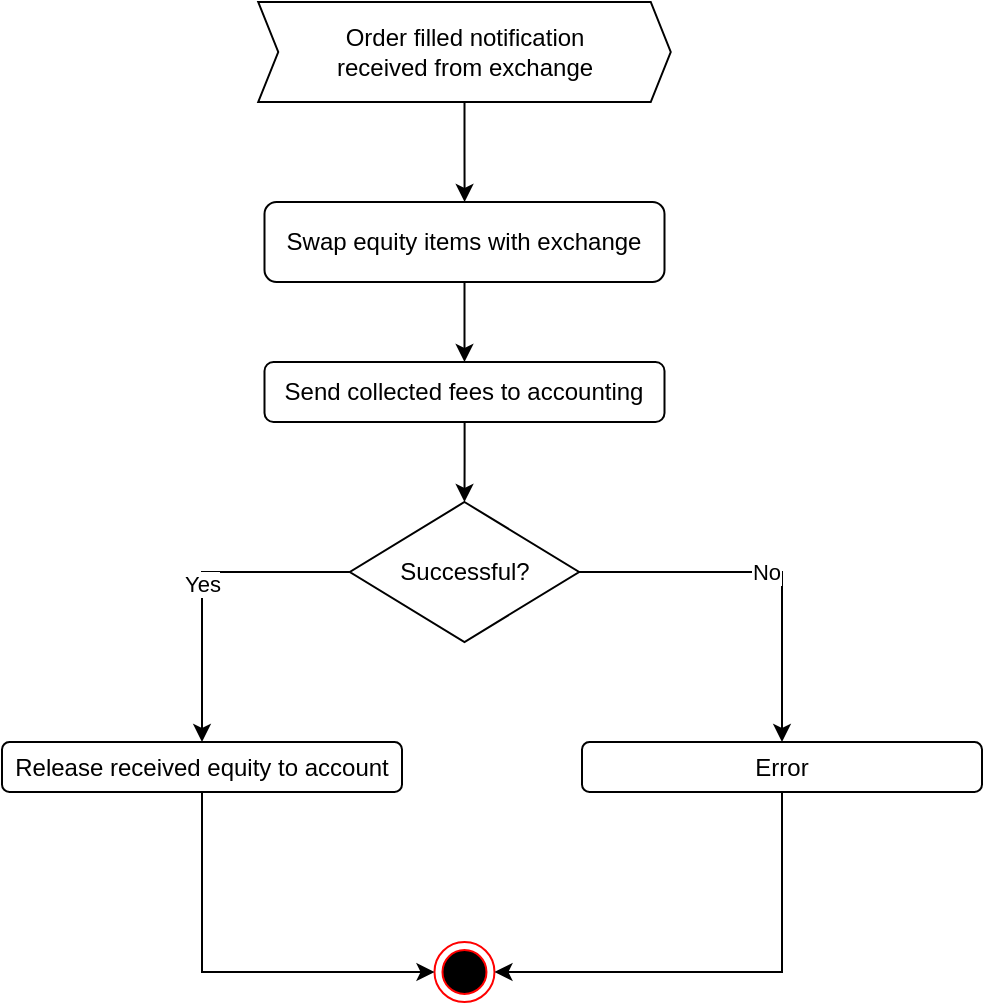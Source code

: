 <mxfile version="13.10.0" type="github">
  <diagram id="h0yh4uh9Ou2qqzZrw4VW" name="Page-1">
    <mxGraphModel dx="1038" dy="491" grid="1" gridSize="10" guides="1" tooltips="1" connect="1" arrows="1" fold="1" page="1" pageScale="1" pageWidth="850" pageHeight="1100" math="0" shadow="0">
      <root>
        <mxCell id="0" />
        <mxCell id="1" parent="0" />
        <mxCell id="OsMlclKe9sGLii8gvVtk-3" value="Yes" style="edgeStyle=orthogonalEdgeStyle;rounded=0;orthogonalLoop=1;jettySize=auto;html=1;entryX=0.5;entryY=0;entryDx=0;entryDy=0;" parent="1" edge="1">
          <mxGeometry relative="1" as="geometry">
            <mxPoint x="665" y="450" as="targetPoint" />
          </mxGeometry>
        </mxCell>
        <mxCell id="U1gIK-Ml1kVYt0ZC6_mx-13" style="edgeStyle=orthogonalEdgeStyle;rounded=0;orthogonalLoop=1;jettySize=auto;html=1;entryX=0.5;entryY=0;entryDx=0;entryDy=0;exitX=0.5;exitY=1;exitDx=0;exitDy=0;" parent="1" edge="1">
          <mxGeometry relative="1" as="geometry">
            <Array as="points" />
            <mxPoint x="220" y="420" as="sourcePoint" />
          </mxGeometry>
        </mxCell>
        <mxCell id="CvozXVyJyX2lD8ZnYhm1-27" value="" style="ellipse;html=1;shape=endState;fillColor=#000000;strokeColor=#ff0000;" parent="1" vertex="1">
          <mxGeometry x="406.24" y="500" width="30" height="30" as="geometry" />
        </mxCell>
        <mxCell id="VSlNwRkXBHqi9DPdbiYh-8" value="Yes" style="edgeStyle=orthogonalEdgeStyle;rounded=0;orthogonalLoop=1;jettySize=auto;html=1;exitX=0;exitY=0.5;exitDx=0;exitDy=0;" parent="1" source="CvozXVyJyX2lD8ZnYhm1-31" target="NJLehydsSoXbE_FqP2UY-3" edge="1">
          <mxGeometry relative="1" as="geometry" />
        </mxCell>
        <mxCell id="VSlNwRkXBHqi9DPdbiYh-9" value="No" style="edgeStyle=orthogonalEdgeStyle;rounded=0;orthogonalLoop=1;jettySize=auto;html=1;entryX=0.5;entryY=0;entryDx=0;entryDy=0;" parent="1" source="CvozXVyJyX2lD8ZnYhm1-31" target="CvozXVyJyX2lD8ZnYhm1-34" edge="1">
          <mxGeometry relative="1" as="geometry" />
        </mxCell>
        <mxCell id="CvozXVyJyX2lD8ZnYhm1-31" value="Successful?" style="rhombus;whiteSpace=wrap;html=1;" parent="1" vertex="1">
          <mxGeometry x="363.93" y="280" width="114.63" height="70" as="geometry" />
        </mxCell>
        <mxCell id="HsVSo0U-j4XlrCOuTjKA-2" style="edgeStyle=orthogonalEdgeStyle;rounded=0;orthogonalLoop=1;jettySize=auto;html=1;entryX=1;entryY=0.5;entryDx=0;entryDy=0;exitX=0.5;exitY=1;exitDx=0;exitDy=0;" parent="1" source="CvozXVyJyX2lD8ZnYhm1-34" target="CvozXVyJyX2lD8ZnYhm1-27" edge="1">
          <mxGeometry relative="1" as="geometry">
            <mxPoint x="521.24" y="532.5" as="targetPoint" />
          </mxGeometry>
        </mxCell>
        <mxCell id="CvozXVyJyX2lD8ZnYhm1-34" value="Error" style="rounded=1;whiteSpace=wrap;html=1;fillColor=#FFFFFF;" parent="1" vertex="1">
          <mxGeometry x="480" y="400" width="200" height="25" as="geometry" />
        </mxCell>
        <mxCell id="VSlNwRkXBHqi9DPdbiYh-3" style="edgeStyle=orthogonalEdgeStyle;rounded=0;orthogonalLoop=1;jettySize=auto;html=1;entryX=0.5;entryY=0;entryDx=0;entryDy=0;" parent="1" source="VSlNwRkXBHqi9DPdbiYh-4" target="CvozXVyJyX2lD8ZnYhm1-31" edge="1">
          <mxGeometry relative="1" as="geometry">
            <mxPoint x="421.25" y="280" as="targetPoint" />
          </mxGeometry>
        </mxCell>
        <mxCell id="VSlNwRkXBHqi9DPdbiYh-1" value="Swap equity items with exchange" style="rounded=1;whiteSpace=wrap;html=1;fillColor=#FFFFFF;" parent="1" vertex="1">
          <mxGeometry x="321.25" y="130" width="200" height="40" as="geometry" />
        </mxCell>
        <mxCell id="VSlNwRkXBHqi9DPdbiYh-4" value="Send collected fees to accounting" style="rounded=1;whiteSpace=wrap;html=1;fillColor=#FFFFFF;" parent="1" vertex="1">
          <mxGeometry x="321.25" y="210" width="200" height="30" as="geometry" />
        </mxCell>
        <mxCell id="VSlNwRkXBHqi9DPdbiYh-5" style="edgeStyle=orthogonalEdgeStyle;rounded=0;orthogonalLoop=1;jettySize=auto;html=1;entryX=0.5;entryY=0;entryDx=0;entryDy=0;" parent="1" source="VSlNwRkXBHqi9DPdbiYh-1" target="VSlNwRkXBHqi9DPdbiYh-4" edge="1">
          <mxGeometry relative="1" as="geometry">
            <mxPoint x="421.25" y="145" as="sourcePoint" />
            <mxPoint x="421.25" y="260" as="targetPoint" />
          </mxGeometry>
        </mxCell>
        <mxCell id="NJLehydsSoXbE_FqP2UY-2" style="edgeStyle=orthogonalEdgeStyle;rounded=0;orthogonalLoop=1;jettySize=auto;html=1;" parent="1" source="NJLehydsSoXbE_FqP2UY-1" target="VSlNwRkXBHqi9DPdbiYh-1" edge="1">
          <mxGeometry relative="1" as="geometry" />
        </mxCell>
        <mxCell id="NJLehydsSoXbE_FqP2UY-1" value="Order filled notification &lt;br&gt;received from exchange" style="html=1;shadow=0;dashed=0;align=center;verticalAlign=middle;shape=mxgraph.arrows2.arrow;dy=0;dx=10;notch=10;" parent="1" vertex="1">
          <mxGeometry x="318.12" y="30" width="206.25" height="50" as="geometry" />
        </mxCell>
        <mxCell id="HsVSo0U-j4XlrCOuTjKA-3" style="edgeStyle=orthogonalEdgeStyle;rounded=0;orthogonalLoop=1;jettySize=auto;html=1;entryX=0;entryY=0.5;entryDx=0;entryDy=0;exitX=0.5;exitY=1;exitDx=0;exitDy=0;" parent="1" source="NJLehydsSoXbE_FqP2UY-3" target="CvozXVyJyX2lD8ZnYhm1-27" edge="1">
          <mxGeometry relative="1" as="geometry" />
        </mxCell>
        <mxCell id="NJLehydsSoXbE_FqP2UY-3" value="Release received equity to account" style="rounded=1;whiteSpace=wrap;html=1;fillColor=#FFFFFF;" parent="1" vertex="1">
          <mxGeometry x="190" y="400" width="200" height="25" as="geometry" />
        </mxCell>
      </root>
    </mxGraphModel>
  </diagram>
</mxfile>
